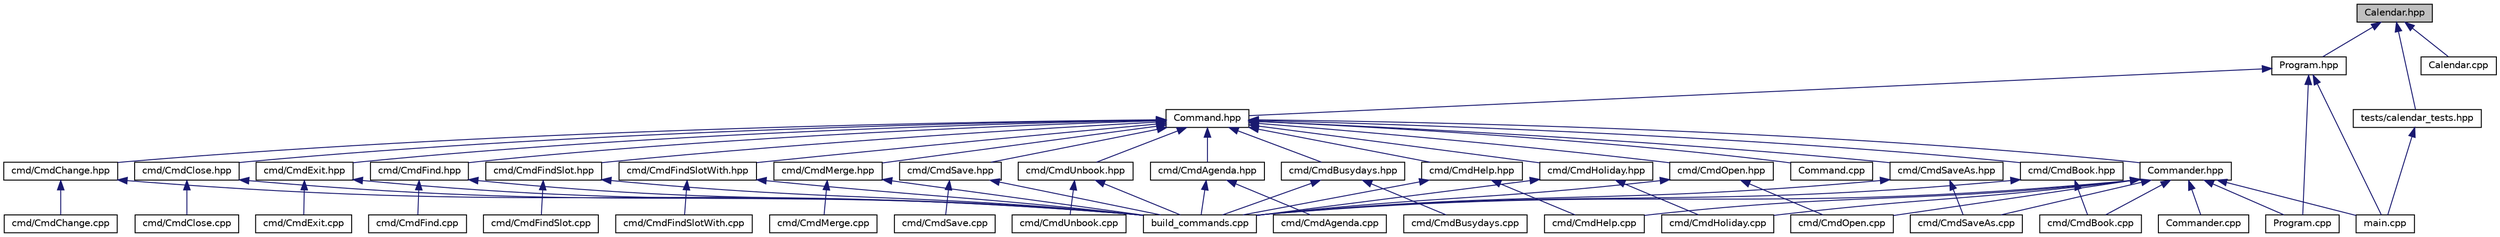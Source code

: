 digraph "Calendar.hpp"
{
  edge [fontname="Helvetica",fontsize="10",labelfontname="Helvetica",labelfontsize="10"];
  node [fontname="Helvetica",fontsize="10",shape=record];
  Node10 [label="Calendar.hpp",height=0.2,width=0.4,color="black", fillcolor="grey75", style="filled", fontcolor="black"];
  Node10 -> Node11 [dir="back",color="midnightblue",fontsize="10",style="solid",fontname="Helvetica"];
  Node11 [label="Program.hpp",height=0.2,width=0.4,color="black", fillcolor="white", style="filled",URL="$Program_8hpp.html"];
  Node11 -> Node12 [dir="back",color="midnightblue",fontsize="10",style="solid",fontname="Helvetica"];
  Node12 [label="Command.hpp",height=0.2,width=0.4,color="black", fillcolor="white", style="filled",URL="$Command_8hpp.html"];
  Node12 -> Node13 [dir="back",color="midnightblue",fontsize="10",style="solid",fontname="Helvetica"];
  Node13 [label="Commander.hpp",height=0.2,width=0.4,color="black", fillcolor="white", style="filled",URL="$Commander_8hpp.html"];
  Node13 -> Node14 [dir="back",color="midnightblue",fontsize="10",style="solid",fontname="Helvetica"];
  Node14 [label="build_commands.cpp",height=0.2,width=0.4,color="black", fillcolor="white", style="filled",URL="$build__commands_8cpp.html"];
  Node13 -> Node15 [dir="back",color="midnightblue",fontsize="10",style="solid",fontname="Helvetica"];
  Node15 [label="cmd/CmdBook.cpp",height=0.2,width=0.4,color="black", fillcolor="white", style="filled",URL="$CmdBook_8cpp.html"];
  Node13 -> Node16 [dir="back",color="midnightblue",fontsize="10",style="solid",fontname="Helvetica"];
  Node16 [label="cmd/CmdHelp.cpp",height=0.2,width=0.4,color="black", fillcolor="white", style="filled",URL="$CmdHelp_8cpp.html"];
  Node13 -> Node17 [dir="back",color="midnightblue",fontsize="10",style="solid",fontname="Helvetica"];
  Node17 [label="cmd/CmdHoliday.cpp",height=0.2,width=0.4,color="black", fillcolor="white", style="filled",URL="$CmdHoliday_8cpp.html"];
  Node13 -> Node18 [dir="back",color="midnightblue",fontsize="10",style="solid",fontname="Helvetica"];
  Node18 [label="cmd/CmdOpen.cpp",height=0.2,width=0.4,color="black", fillcolor="white", style="filled",URL="$CmdOpen_8cpp.html"];
  Node13 -> Node19 [dir="back",color="midnightblue",fontsize="10",style="solid",fontname="Helvetica"];
  Node19 [label="cmd/CmdSaveAs.cpp",height=0.2,width=0.4,color="black", fillcolor="white", style="filled",URL="$CmdSaveAs_8cpp.html"];
  Node13 -> Node20 [dir="back",color="midnightblue",fontsize="10",style="solid",fontname="Helvetica"];
  Node20 [label="Commander.cpp",height=0.2,width=0.4,color="black", fillcolor="white", style="filled",URL="$Commander_8cpp.html"];
  Node13 -> Node21 [dir="back",color="midnightblue",fontsize="10",style="solid",fontname="Helvetica"];
  Node21 [label="main.cpp",height=0.2,width=0.4,color="black", fillcolor="white", style="filled",URL="$main_8cpp.html"];
  Node13 -> Node22 [dir="back",color="midnightblue",fontsize="10",style="solid",fontname="Helvetica"];
  Node22 [label="Program.cpp",height=0.2,width=0.4,color="black", fillcolor="white", style="filled",URL="$Program_8cpp.html"];
  Node12 -> Node23 [dir="back",color="midnightblue",fontsize="10",style="solid",fontname="Helvetica"];
  Node23 [label="cmd/CmdAgenda.hpp",height=0.2,width=0.4,color="black", fillcolor="white", style="filled",URL="$CmdAgenda_8hpp.html"];
  Node23 -> Node14 [dir="back",color="midnightblue",fontsize="10",style="solid",fontname="Helvetica"];
  Node23 -> Node24 [dir="back",color="midnightblue",fontsize="10",style="solid",fontname="Helvetica"];
  Node24 [label="cmd/CmdAgenda.cpp",height=0.2,width=0.4,color="black", fillcolor="white", style="filled",URL="$CmdAgenda_8cpp.html"];
  Node12 -> Node25 [dir="back",color="midnightblue",fontsize="10",style="solid",fontname="Helvetica"];
  Node25 [label="cmd/CmdBook.hpp",height=0.2,width=0.4,color="black", fillcolor="white", style="filled",URL="$CmdBook_8hpp.html"];
  Node25 -> Node14 [dir="back",color="midnightblue",fontsize="10",style="solid",fontname="Helvetica"];
  Node25 -> Node15 [dir="back",color="midnightblue",fontsize="10",style="solid",fontname="Helvetica"];
  Node12 -> Node26 [dir="back",color="midnightblue",fontsize="10",style="solid",fontname="Helvetica"];
  Node26 [label="cmd/CmdBusydays.hpp",height=0.2,width=0.4,color="black", fillcolor="white", style="filled",URL="$CmdBusydays_8hpp.html"];
  Node26 -> Node14 [dir="back",color="midnightblue",fontsize="10",style="solid",fontname="Helvetica"];
  Node26 -> Node27 [dir="back",color="midnightblue",fontsize="10",style="solid",fontname="Helvetica"];
  Node27 [label="cmd/CmdBusydays.cpp",height=0.2,width=0.4,color="black", fillcolor="white", style="filled",URL="$CmdBusydays_8cpp.html"];
  Node12 -> Node28 [dir="back",color="midnightblue",fontsize="10",style="solid",fontname="Helvetica"];
  Node28 [label="cmd/CmdChange.hpp",height=0.2,width=0.4,color="black", fillcolor="white", style="filled",URL="$CmdChange_8hpp.html"];
  Node28 -> Node14 [dir="back",color="midnightblue",fontsize="10",style="solid",fontname="Helvetica"];
  Node28 -> Node29 [dir="back",color="midnightblue",fontsize="10",style="solid",fontname="Helvetica"];
  Node29 [label="cmd/CmdChange.cpp",height=0.2,width=0.4,color="black", fillcolor="white", style="filled",URL="$CmdChange_8cpp.html"];
  Node12 -> Node30 [dir="back",color="midnightblue",fontsize="10",style="solid",fontname="Helvetica"];
  Node30 [label="cmd/CmdClose.hpp",height=0.2,width=0.4,color="black", fillcolor="white", style="filled",URL="$CmdClose_8hpp.html"];
  Node30 -> Node14 [dir="back",color="midnightblue",fontsize="10",style="solid",fontname="Helvetica"];
  Node30 -> Node31 [dir="back",color="midnightblue",fontsize="10",style="solid",fontname="Helvetica"];
  Node31 [label="cmd/CmdClose.cpp",height=0.2,width=0.4,color="black", fillcolor="white", style="filled",URL="$CmdClose_8cpp.html"];
  Node12 -> Node32 [dir="back",color="midnightblue",fontsize="10",style="solid",fontname="Helvetica"];
  Node32 [label="cmd/CmdExit.hpp",height=0.2,width=0.4,color="black", fillcolor="white", style="filled",URL="$CmdExit_8hpp.html"];
  Node32 -> Node14 [dir="back",color="midnightblue",fontsize="10",style="solid",fontname="Helvetica"];
  Node32 -> Node33 [dir="back",color="midnightblue",fontsize="10",style="solid",fontname="Helvetica"];
  Node33 [label="cmd/CmdExit.cpp",height=0.2,width=0.4,color="black", fillcolor="white", style="filled",URL="$CmdExit_8cpp.html"];
  Node12 -> Node34 [dir="back",color="midnightblue",fontsize="10",style="solid",fontname="Helvetica"];
  Node34 [label="cmd/CmdFind.hpp",height=0.2,width=0.4,color="black", fillcolor="white", style="filled",URL="$CmdFind_8hpp.html"];
  Node34 -> Node14 [dir="back",color="midnightblue",fontsize="10",style="solid",fontname="Helvetica"];
  Node34 -> Node35 [dir="back",color="midnightblue",fontsize="10",style="solid",fontname="Helvetica"];
  Node35 [label="cmd/CmdFind.cpp",height=0.2,width=0.4,color="black", fillcolor="white", style="filled",URL="$CmdFind_8cpp.html"];
  Node12 -> Node36 [dir="back",color="midnightblue",fontsize="10",style="solid",fontname="Helvetica"];
  Node36 [label="cmd/CmdFindSlot.hpp",height=0.2,width=0.4,color="black", fillcolor="white", style="filled",URL="$CmdFindSlot_8hpp.html"];
  Node36 -> Node14 [dir="back",color="midnightblue",fontsize="10",style="solid",fontname="Helvetica"];
  Node36 -> Node37 [dir="back",color="midnightblue",fontsize="10",style="solid",fontname="Helvetica"];
  Node37 [label="cmd/CmdFindSlot.cpp",height=0.2,width=0.4,color="black", fillcolor="white", style="filled",URL="$CmdFindSlot_8cpp.html"];
  Node12 -> Node38 [dir="back",color="midnightblue",fontsize="10",style="solid",fontname="Helvetica"];
  Node38 [label="cmd/CmdFindSlotWith.hpp",height=0.2,width=0.4,color="black", fillcolor="white", style="filled",URL="$CmdFindSlotWith_8hpp.html"];
  Node38 -> Node14 [dir="back",color="midnightblue",fontsize="10",style="solid",fontname="Helvetica"];
  Node38 -> Node39 [dir="back",color="midnightblue",fontsize="10",style="solid",fontname="Helvetica"];
  Node39 [label="cmd/CmdFindSlotWith.cpp",height=0.2,width=0.4,color="black", fillcolor="white", style="filled",URL="$CmdFindSlotWith_8cpp.html"];
  Node12 -> Node40 [dir="back",color="midnightblue",fontsize="10",style="solid",fontname="Helvetica"];
  Node40 [label="cmd/CmdHelp.hpp",height=0.2,width=0.4,color="black", fillcolor="white", style="filled",URL="$CmdHelp_8hpp.html"];
  Node40 -> Node14 [dir="back",color="midnightblue",fontsize="10",style="solid",fontname="Helvetica"];
  Node40 -> Node16 [dir="back",color="midnightblue",fontsize="10",style="solid",fontname="Helvetica"];
  Node12 -> Node41 [dir="back",color="midnightblue",fontsize="10",style="solid",fontname="Helvetica"];
  Node41 [label="cmd/CmdHoliday.hpp",height=0.2,width=0.4,color="black", fillcolor="white", style="filled",URL="$CmdHoliday_8hpp.html"];
  Node41 -> Node14 [dir="back",color="midnightblue",fontsize="10",style="solid",fontname="Helvetica"];
  Node41 -> Node17 [dir="back",color="midnightblue",fontsize="10",style="solid",fontname="Helvetica"];
  Node12 -> Node42 [dir="back",color="midnightblue",fontsize="10",style="solid",fontname="Helvetica"];
  Node42 [label="cmd/CmdMerge.hpp",height=0.2,width=0.4,color="black", fillcolor="white", style="filled",URL="$CmdMerge_8hpp.html"];
  Node42 -> Node14 [dir="back",color="midnightblue",fontsize="10",style="solid",fontname="Helvetica"];
  Node42 -> Node43 [dir="back",color="midnightblue",fontsize="10",style="solid",fontname="Helvetica"];
  Node43 [label="cmd/CmdMerge.cpp",height=0.2,width=0.4,color="black", fillcolor="white", style="filled",URL="$CmdMerge_8cpp.html"];
  Node12 -> Node44 [dir="back",color="midnightblue",fontsize="10",style="solid",fontname="Helvetica"];
  Node44 [label="cmd/CmdOpen.hpp",height=0.2,width=0.4,color="black", fillcolor="white", style="filled",URL="$CmdOpen_8hpp.html"];
  Node44 -> Node14 [dir="back",color="midnightblue",fontsize="10",style="solid",fontname="Helvetica"];
  Node44 -> Node18 [dir="back",color="midnightblue",fontsize="10",style="solid",fontname="Helvetica"];
  Node12 -> Node45 [dir="back",color="midnightblue",fontsize="10",style="solid",fontname="Helvetica"];
  Node45 [label="cmd/CmdSave.hpp",height=0.2,width=0.4,color="black", fillcolor="white", style="filled",URL="$CmdSave_8hpp.html"];
  Node45 -> Node14 [dir="back",color="midnightblue",fontsize="10",style="solid",fontname="Helvetica"];
  Node45 -> Node46 [dir="back",color="midnightblue",fontsize="10",style="solid",fontname="Helvetica"];
  Node46 [label="cmd/CmdSave.cpp",height=0.2,width=0.4,color="black", fillcolor="white", style="filled",URL="$CmdSave_8cpp.html"];
  Node12 -> Node47 [dir="back",color="midnightblue",fontsize="10",style="solid",fontname="Helvetica"];
  Node47 [label="cmd/CmdSaveAs.hpp",height=0.2,width=0.4,color="black", fillcolor="white", style="filled",URL="$CmdSaveAs_8hpp.html"];
  Node47 -> Node14 [dir="back",color="midnightblue",fontsize="10",style="solid",fontname="Helvetica"];
  Node47 -> Node19 [dir="back",color="midnightblue",fontsize="10",style="solid",fontname="Helvetica"];
  Node12 -> Node48 [dir="back",color="midnightblue",fontsize="10",style="solid",fontname="Helvetica"];
  Node48 [label="cmd/CmdUnbook.hpp",height=0.2,width=0.4,color="black", fillcolor="white", style="filled",URL="$CmdUnbook_8hpp.html"];
  Node48 -> Node14 [dir="back",color="midnightblue",fontsize="10",style="solid",fontname="Helvetica"];
  Node48 -> Node49 [dir="back",color="midnightblue",fontsize="10",style="solid",fontname="Helvetica"];
  Node49 [label="cmd/CmdUnbook.cpp",height=0.2,width=0.4,color="black", fillcolor="white", style="filled",URL="$CmdUnbook_8cpp.html"];
  Node12 -> Node50 [dir="back",color="midnightblue",fontsize="10",style="solid",fontname="Helvetica"];
  Node50 [label="Command.cpp",height=0.2,width=0.4,color="black", fillcolor="white", style="filled",URL="$Command_8cpp.html"];
  Node11 -> Node21 [dir="back",color="midnightblue",fontsize="10",style="solid",fontname="Helvetica"];
  Node11 -> Node22 [dir="back",color="midnightblue",fontsize="10",style="solid",fontname="Helvetica"];
  Node10 -> Node51 [dir="back",color="midnightblue",fontsize="10",style="solid",fontname="Helvetica"];
  Node51 [label="Calendar.cpp",height=0.2,width=0.4,color="black", fillcolor="white", style="filled",URL="$Calendar_8cpp.html"];
  Node10 -> Node52 [dir="back",color="midnightblue",fontsize="10",style="solid",fontname="Helvetica"];
  Node52 [label="tests/calendar_tests.hpp",height=0.2,width=0.4,color="black", fillcolor="white", style="filled",URL="$calendar__tests_8hpp.html"];
  Node52 -> Node21 [dir="back",color="midnightblue",fontsize="10",style="solid",fontname="Helvetica"];
}
